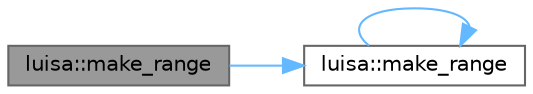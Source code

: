 digraph "luisa::make_range"
{
 // LATEX_PDF_SIZE
  bgcolor="transparent";
  edge [fontname=Helvetica,fontsize=10,labelfontname=Helvetica,labelfontsize=10];
  node [fontname=Helvetica,fontsize=10,shape=box,height=0.2,width=0.4];
  rankdir="LR";
  Node1 [id="Node000001",label="luisa::make_range",height=0.2,width=0.4,color="gray40", fillcolor="grey60", style="filled", fontcolor="black",tooltip=" "];
  Node1 -> Node2 [id="edge1_Node000001_Node000002",color="steelblue1",style="solid",tooltip=" "];
  Node2 [id="Node000002",label="luisa::make_range",height=0.2,width=0.4,color="grey40", fillcolor="white", style="filled",URL="$namespaceluisa.html#a6ac76b97824aa8263be4be799c9c75b9",tooltip=" "];
  Node2 -> Node2 [id="edge2_Node000002_Node000002",color="steelblue1",style="solid",tooltip=" "];
}
